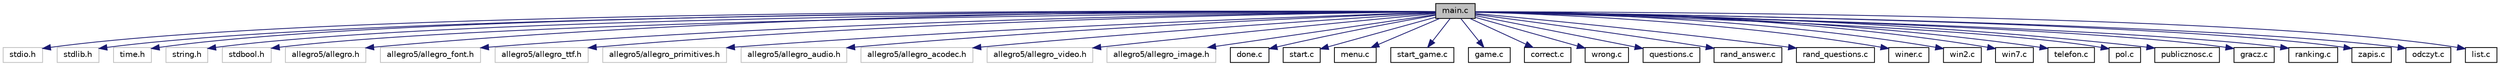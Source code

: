 digraph "main.c"
{
 // LATEX_PDF_SIZE
  edge [fontname="Helvetica",fontsize="10",labelfontname="Helvetica",labelfontsize="10"];
  node [fontname="Helvetica",fontsize="10",shape=record];
  Node1 [label="main.c",height=0.2,width=0.4,color="black", fillcolor="grey75", style="filled", fontcolor="black",tooltip=" "];
  Node1 -> Node2 [color="midnightblue",fontsize="10",style="solid",fontname="Helvetica"];
  Node2 [label="stdio.h",height=0.2,width=0.4,color="grey75", fillcolor="white", style="filled",tooltip=" "];
  Node1 -> Node3 [color="midnightblue",fontsize="10",style="solid",fontname="Helvetica"];
  Node3 [label="stdlib.h",height=0.2,width=0.4,color="grey75", fillcolor="white", style="filled",tooltip=" "];
  Node1 -> Node4 [color="midnightblue",fontsize="10",style="solid",fontname="Helvetica"];
  Node4 [label="time.h",height=0.2,width=0.4,color="grey75", fillcolor="white", style="filled",tooltip=" "];
  Node1 -> Node5 [color="midnightblue",fontsize="10",style="solid",fontname="Helvetica"];
  Node5 [label="string.h",height=0.2,width=0.4,color="grey75", fillcolor="white", style="filled",tooltip=" "];
  Node1 -> Node6 [color="midnightblue",fontsize="10",style="solid",fontname="Helvetica"];
  Node6 [label="stdbool.h",height=0.2,width=0.4,color="grey75", fillcolor="white", style="filled",tooltip=" "];
  Node1 -> Node7 [color="midnightblue",fontsize="10",style="solid",fontname="Helvetica"];
  Node7 [label="allegro5/allegro.h",height=0.2,width=0.4,color="grey75", fillcolor="white", style="filled",tooltip=" "];
  Node1 -> Node8 [color="midnightblue",fontsize="10",style="solid",fontname="Helvetica"];
  Node8 [label="allegro5/allegro_font.h",height=0.2,width=0.4,color="grey75", fillcolor="white", style="filled",tooltip=" "];
  Node1 -> Node9 [color="midnightblue",fontsize="10",style="solid",fontname="Helvetica"];
  Node9 [label="allegro5/allegro_ttf.h",height=0.2,width=0.4,color="grey75", fillcolor="white", style="filled",tooltip=" "];
  Node1 -> Node10 [color="midnightblue",fontsize="10",style="solid",fontname="Helvetica"];
  Node10 [label="allegro5/allegro_primitives.h",height=0.2,width=0.4,color="grey75", fillcolor="white", style="filled",tooltip=" "];
  Node1 -> Node11 [color="midnightblue",fontsize="10",style="solid",fontname="Helvetica"];
  Node11 [label="allegro5/allegro_audio.h",height=0.2,width=0.4,color="grey75", fillcolor="white", style="filled",tooltip=" "];
  Node1 -> Node12 [color="midnightblue",fontsize="10",style="solid",fontname="Helvetica"];
  Node12 [label="allegro5/allegro_acodec.h",height=0.2,width=0.4,color="grey75", fillcolor="white", style="filled",tooltip=" "];
  Node1 -> Node13 [color="midnightblue",fontsize="10",style="solid",fontname="Helvetica"];
  Node13 [label="allegro5/allegro_video.h",height=0.2,width=0.4,color="grey75", fillcolor="white", style="filled",tooltip=" "];
  Node1 -> Node14 [color="midnightblue",fontsize="10",style="solid",fontname="Helvetica"];
  Node14 [label="allegro5/allegro_image.h",height=0.2,width=0.4,color="grey75", fillcolor="white", style="filled",tooltip=" "];
  Node1 -> Node15 [color="midnightblue",fontsize="10",style="solid",fontname="Helvetica"];
  Node15 [label="done.c",height=0.2,width=0.4,color="black", fillcolor="white", style="filled",URL="$done_8c.html",tooltip=" "];
  Node1 -> Node16 [color="midnightblue",fontsize="10",style="solid",fontname="Helvetica"];
  Node16 [label="start.c",height=0.2,width=0.4,color="black", fillcolor="white", style="filled",URL="$start_8c.html",tooltip=" "];
  Node1 -> Node17 [color="midnightblue",fontsize="10",style="solid",fontname="Helvetica"];
  Node17 [label="menu.c",height=0.2,width=0.4,color="black", fillcolor="white", style="filled",URL="$menu_8c.html",tooltip=" "];
  Node1 -> Node18 [color="midnightblue",fontsize="10",style="solid",fontname="Helvetica"];
  Node18 [label="start_game.c",height=0.2,width=0.4,color="black", fillcolor="white", style="filled",URL="$start__game_8c.html",tooltip=" "];
  Node1 -> Node19 [color="midnightblue",fontsize="10",style="solid",fontname="Helvetica"];
  Node19 [label="game.c",height=0.2,width=0.4,color="black", fillcolor="white", style="filled",URL="$game_8c.html",tooltip=" "];
  Node1 -> Node20 [color="midnightblue",fontsize="10",style="solid",fontname="Helvetica"];
  Node20 [label="correct.c",height=0.2,width=0.4,color="black", fillcolor="white", style="filled",URL="$correct_8c.html",tooltip=" "];
  Node1 -> Node21 [color="midnightblue",fontsize="10",style="solid",fontname="Helvetica"];
  Node21 [label="wrong.c",height=0.2,width=0.4,color="black", fillcolor="white", style="filled",URL="$wrong_8c.html",tooltip=" "];
  Node1 -> Node22 [color="midnightblue",fontsize="10",style="solid",fontname="Helvetica"];
  Node22 [label="questions.c",height=0.2,width=0.4,color="black", fillcolor="white", style="filled",URL="$questions_8c.html",tooltip=" "];
  Node1 -> Node23 [color="midnightblue",fontsize="10",style="solid",fontname="Helvetica"];
  Node23 [label="rand_answer.c",height=0.2,width=0.4,color="black", fillcolor="white", style="filled",URL="$rand__answer_8c.html",tooltip=" "];
  Node1 -> Node24 [color="midnightblue",fontsize="10",style="solid",fontname="Helvetica"];
  Node24 [label="rand_questions.c",height=0.2,width=0.4,color="black", fillcolor="white", style="filled",URL="$rand__questions_8c.html",tooltip=" "];
  Node1 -> Node25 [color="midnightblue",fontsize="10",style="solid",fontname="Helvetica"];
  Node25 [label="winer.c",height=0.2,width=0.4,color="black", fillcolor="white", style="filled",URL="$winer_8c.html",tooltip=" "];
  Node1 -> Node26 [color="midnightblue",fontsize="10",style="solid",fontname="Helvetica"];
  Node26 [label="win2.c",height=0.2,width=0.4,color="black", fillcolor="white", style="filled",URL="$win2_8c.html",tooltip=" "];
  Node1 -> Node27 [color="midnightblue",fontsize="10",style="solid",fontname="Helvetica"];
  Node27 [label="win7.c",height=0.2,width=0.4,color="black", fillcolor="white", style="filled",URL="$win7_8c.html",tooltip=" "];
  Node1 -> Node28 [color="midnightblue",fontsize="10",style="solid",fontname="Helvetica"];
  Node28 [label="telefon.c",height=0.2,width=0.4,color="black", fillcolor="white", style="filled",URL="$telefon_8c.html",tooltip=" "];
  Node1 -> Node29 [color="midnightblue",fontsize="10",style="solid",fontname="Helvetica"];
  Node29 [label="pol.c",height=0.2,width=0.4,color="black", fillcolor="white", style="filled",URL="$pol_8c.html",tooltip=" "];
  Node1 -> Node30 [color="midnightblue",fontsize="10",style="solid",fontname="Helvetica"];
  Node30 [label="publicznosc.c",height=0.2,width=0.4,color="black", fillcolor="white", style="filled",URL="$publicznosc_8c.html",tooltip=" "];
  Node1 -> Node31 [color="midnightblue",fontsize="10",style="solid",fontname="Helvetica"];
  Node31 [label="gracz.c",height=0.2,width=0.4,color="black", fillcolor="white", style="filled",URL="$gracz_8c.html",tooltip=" "];
  Node1 -> Node32 [color="midnightblue",fontsize="10",style="solid",fontname="Helvetica"];
  Node32 [label="ranking.c",height=0.2,width=0.4,color="black", fillcolor="white", style="filled",URL="$ranking_8c.html",tooltip=" "];
  Node1 -> Node33 [color="midnightblue",fontsize="10",style="solid",fontname="Helvetica"];
  Node33 [label="zapis.c",height=0.2,width=0.4,color="black", fillcolor="white", style="filled",URL="$zapis_8c.html",tooltip=" "];
  Node1 -> Node34 [color="midnightblue",fontsize="10",style="solid",fontname="Helvetica"];
  Node34 [label="odczyt.c",height=0.2,width=0.4,color="black", fillcolor="white", style="filled",URL="$odczyt_8c.html",tooltip=" "];
  Node1 -> Node35 [color="midnightblue",fontsize="10",style="solid",fontname="Helvetica"];
  Node35 [label="list.c",height=0.2,width=0.4,color="black", fillcolor="white", style="filled",URL="$list_8c.html",tooltip=" "];
}
